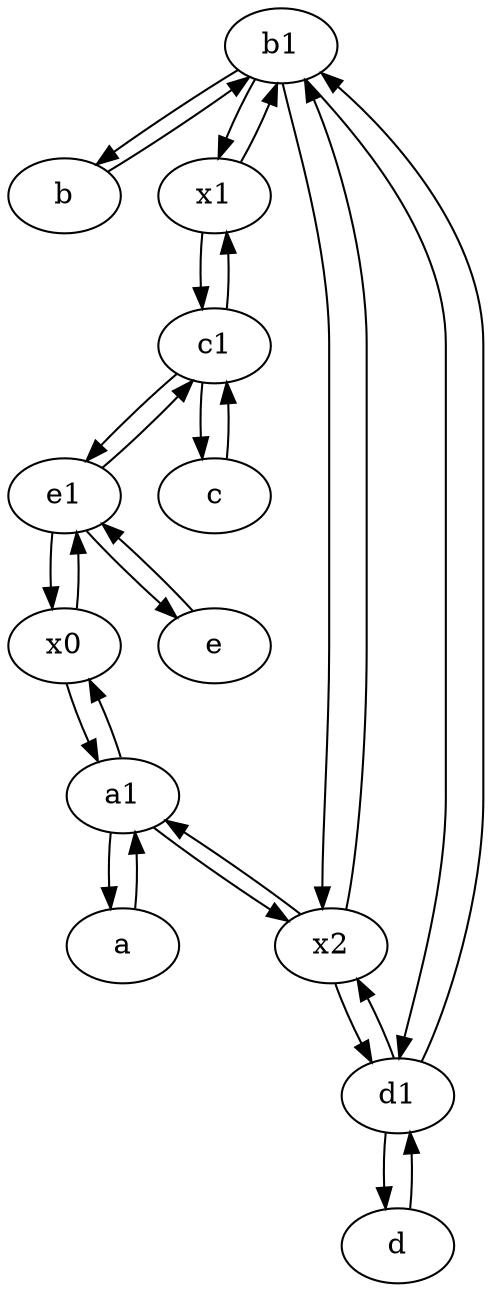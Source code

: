 digraph  {
	b1 [pos="45,20!"];
	d [pos="20,30!"];
	b [pos="50,20!"];
	x1;
	e1 [pos="25,45!"];
	a1 [pos="40,15!"];
	c [pos="20,10!"];
	c1 [pos="30,15!"];
	x0;
	e [pos="30,50!"];
	a [pos="40,10!"];
	d1 [pos="25,30!"];
	x2;
	x2 -> a1;
	d1 -> b1;
	d1 -> d;
	e1 -> e;
	c1 -> e1;
	x1 -> b1;
	b1 -> d1;
	b1 -> b;
	e1 -> c1;
	d1 -> x2;
	a1 -> a;
	d -> d1;
	b -> b1;
	a1 -> x0;
	x0 -> a1;
	e -> e1;
	c -> c1;
	b1 -> x2;
	a -> a1;
	c1 -> x1;
	c1 -> c;
	x2 -> b1;
	x1 -> c1;
	x0 -> e1;
	b1 -> x1;
	a1 -> x2;
	e1 -> x0;
	x2 -> d1;

	}